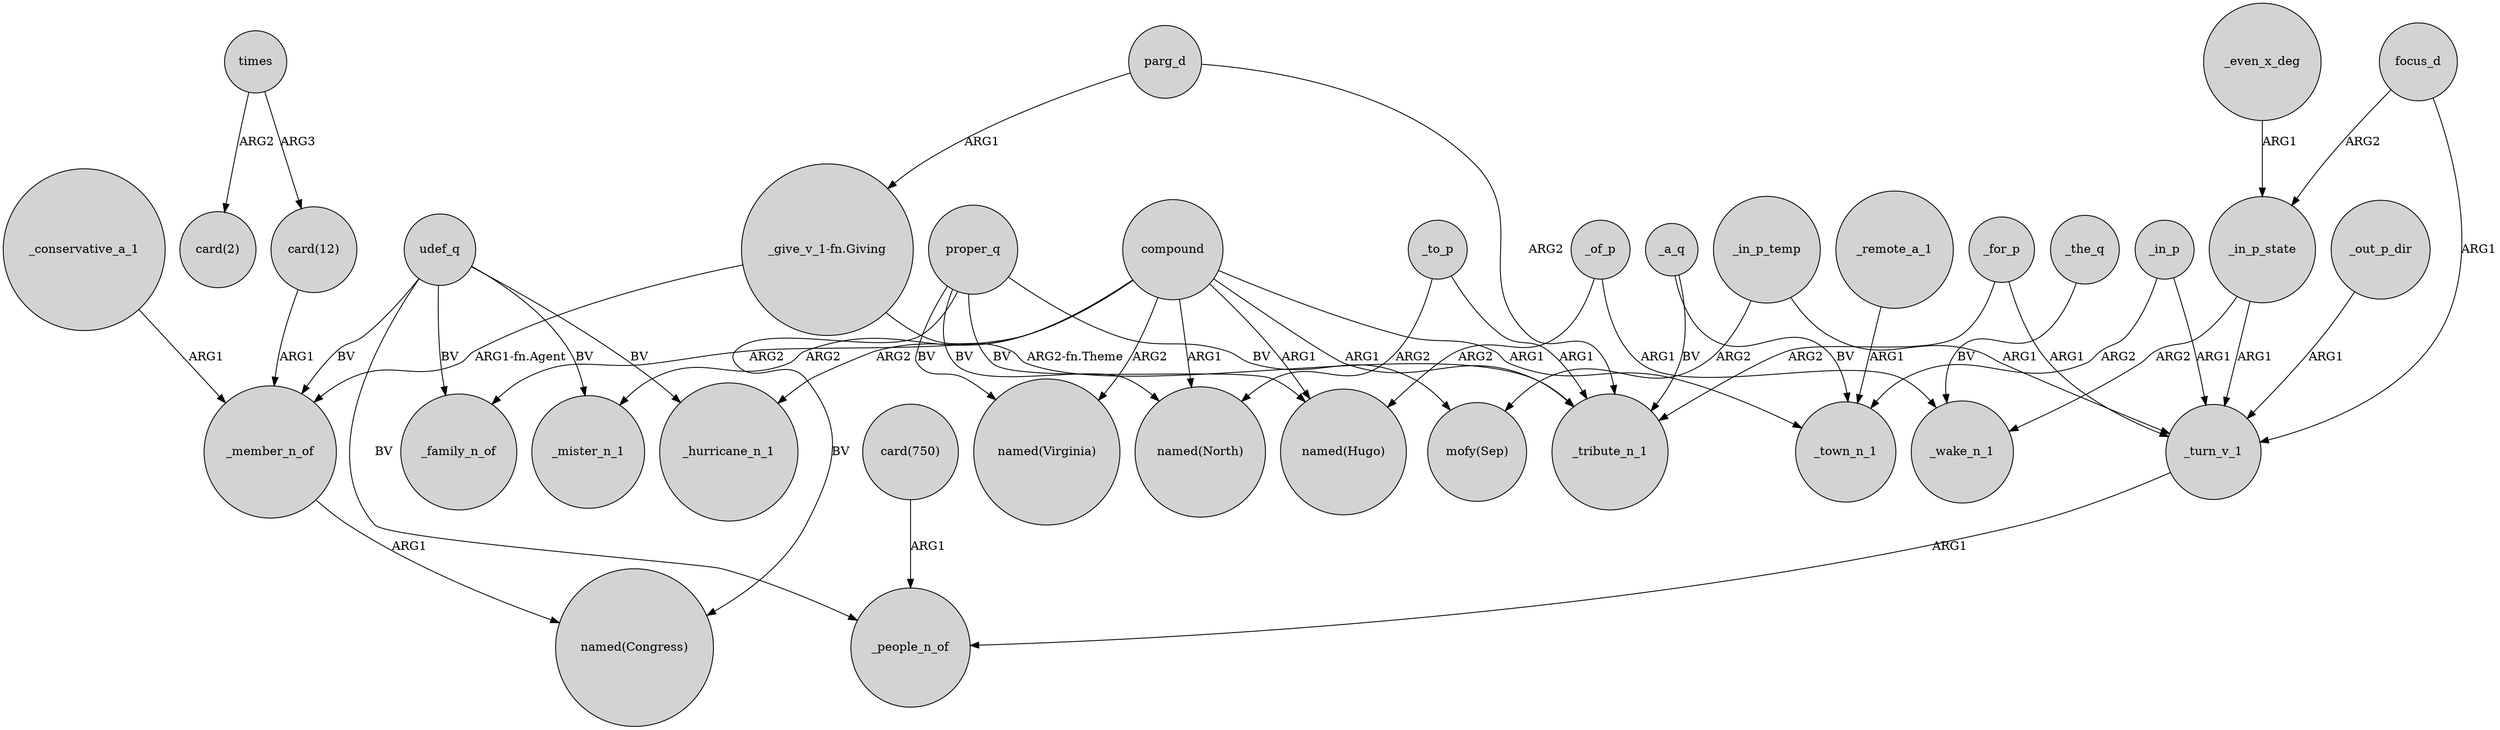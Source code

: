 digraph {
	node [shape=circle style=filled]
	"_give_v_1-fn.Giving" -> _member_n_of [label="ARG1-fn.Agent"]
	proper_q -> "named(North)" [label=BV]
	_the_q -> _wake_n_1 [label=BV]
	compound -> "named(Hugo)" [label=ARG1]
	_in_p_state -> _wake_n_1 [label=ARG2]
	_to_p -> "named(North)" [label=ARG2]
	_in_p -> _turn_v_1 [label=ARG1]
	_for_p -> _tribute_n_1 [label=ARG2]
	_in_p_state -> _turn_v_1 [label=ARG1]
	_of_p -> "named(Hugo)" [label=ARG2]
	proper_q -> "named(Virginia)" [label=BV]
	_for_p -> _turn_v_1 [label=ARG1]
	compound -> "named(North)" [label=ARG1]
	focus_d -> _in_p_state [label=ARG2]
	_even_x_deg -> _in_p_state [label=ARG1]
	compound -> _mister_n_1 [label=ARG2]
	udef_q -> _mister_n_1 [label=BV]
	compound -> _family_n_of [label=ARG2]
	_a_q -> _town_n_1 [label=BV]
	proper_q -> "mofy(Sep)" [label=BV]
	_a_q -> _tribute_n_1 [label=BV]
	_in_p -> _town_n_1 [label=ARG2]
	focus_d -> _turn_v_1 [label=ARG1]
	proper_q -> "named(Congress)" [label=BV]
	_to_p -> _tribute_n_1 [label=ARG1]
	udef_q -> _people_n_of [label=BV]
	udef_q -> _hurricane_n_1 [label=BV]
	_of_p -> _wake_n_1 [label=ARG1]
	compound -> "named(Virginia)" [label=ARG2]
	compound -> _tribute_n_1 [label=ARG1]
	_in_p_temp -> _turn_v_1 [label=ARG1]
	"_give_v_1-fn.Giving" -> _tribute_n_1 [label="ARG2-fn.Theme"]
	udef_q -> _member_n_of [label=BV]
	"card(12)" -> _member_n_of [label=ARG1]
	_turn_v_1 -> _people_n_of [label=ARG1]
	proper_q -> "named(Hugo)" [label=BV]
	times -> "card(2)" [label=ARG2]
	"card(750)" -> _people_n_of [label=ARG1]
	_conservative_a_1 -> _member_n_of [label=ARG1]
	compound -> _hurricane_n_1 [label=ARG2]
	compound -> _town_n_1 [label=ARG1]
	udef_q -> _family_n_of [label=BV]
	_member_n_of -> "named(Congress)" [label=ARG1]
	times -> "card(12)" [label=ARG3]
	_out_p_dir -> _turn_v_1 [label=ARG1]
	_in_p_temp -> "mofy(Sep)" [label=ARG2]
	parg_d -> _tribute_n_1 [label=ARG2]
	_remote_a_1 -> _town_n_1 [label=ARG1]
	parg_d -> "_give_v_1-fn.Giving" [label=ARG1]
}
